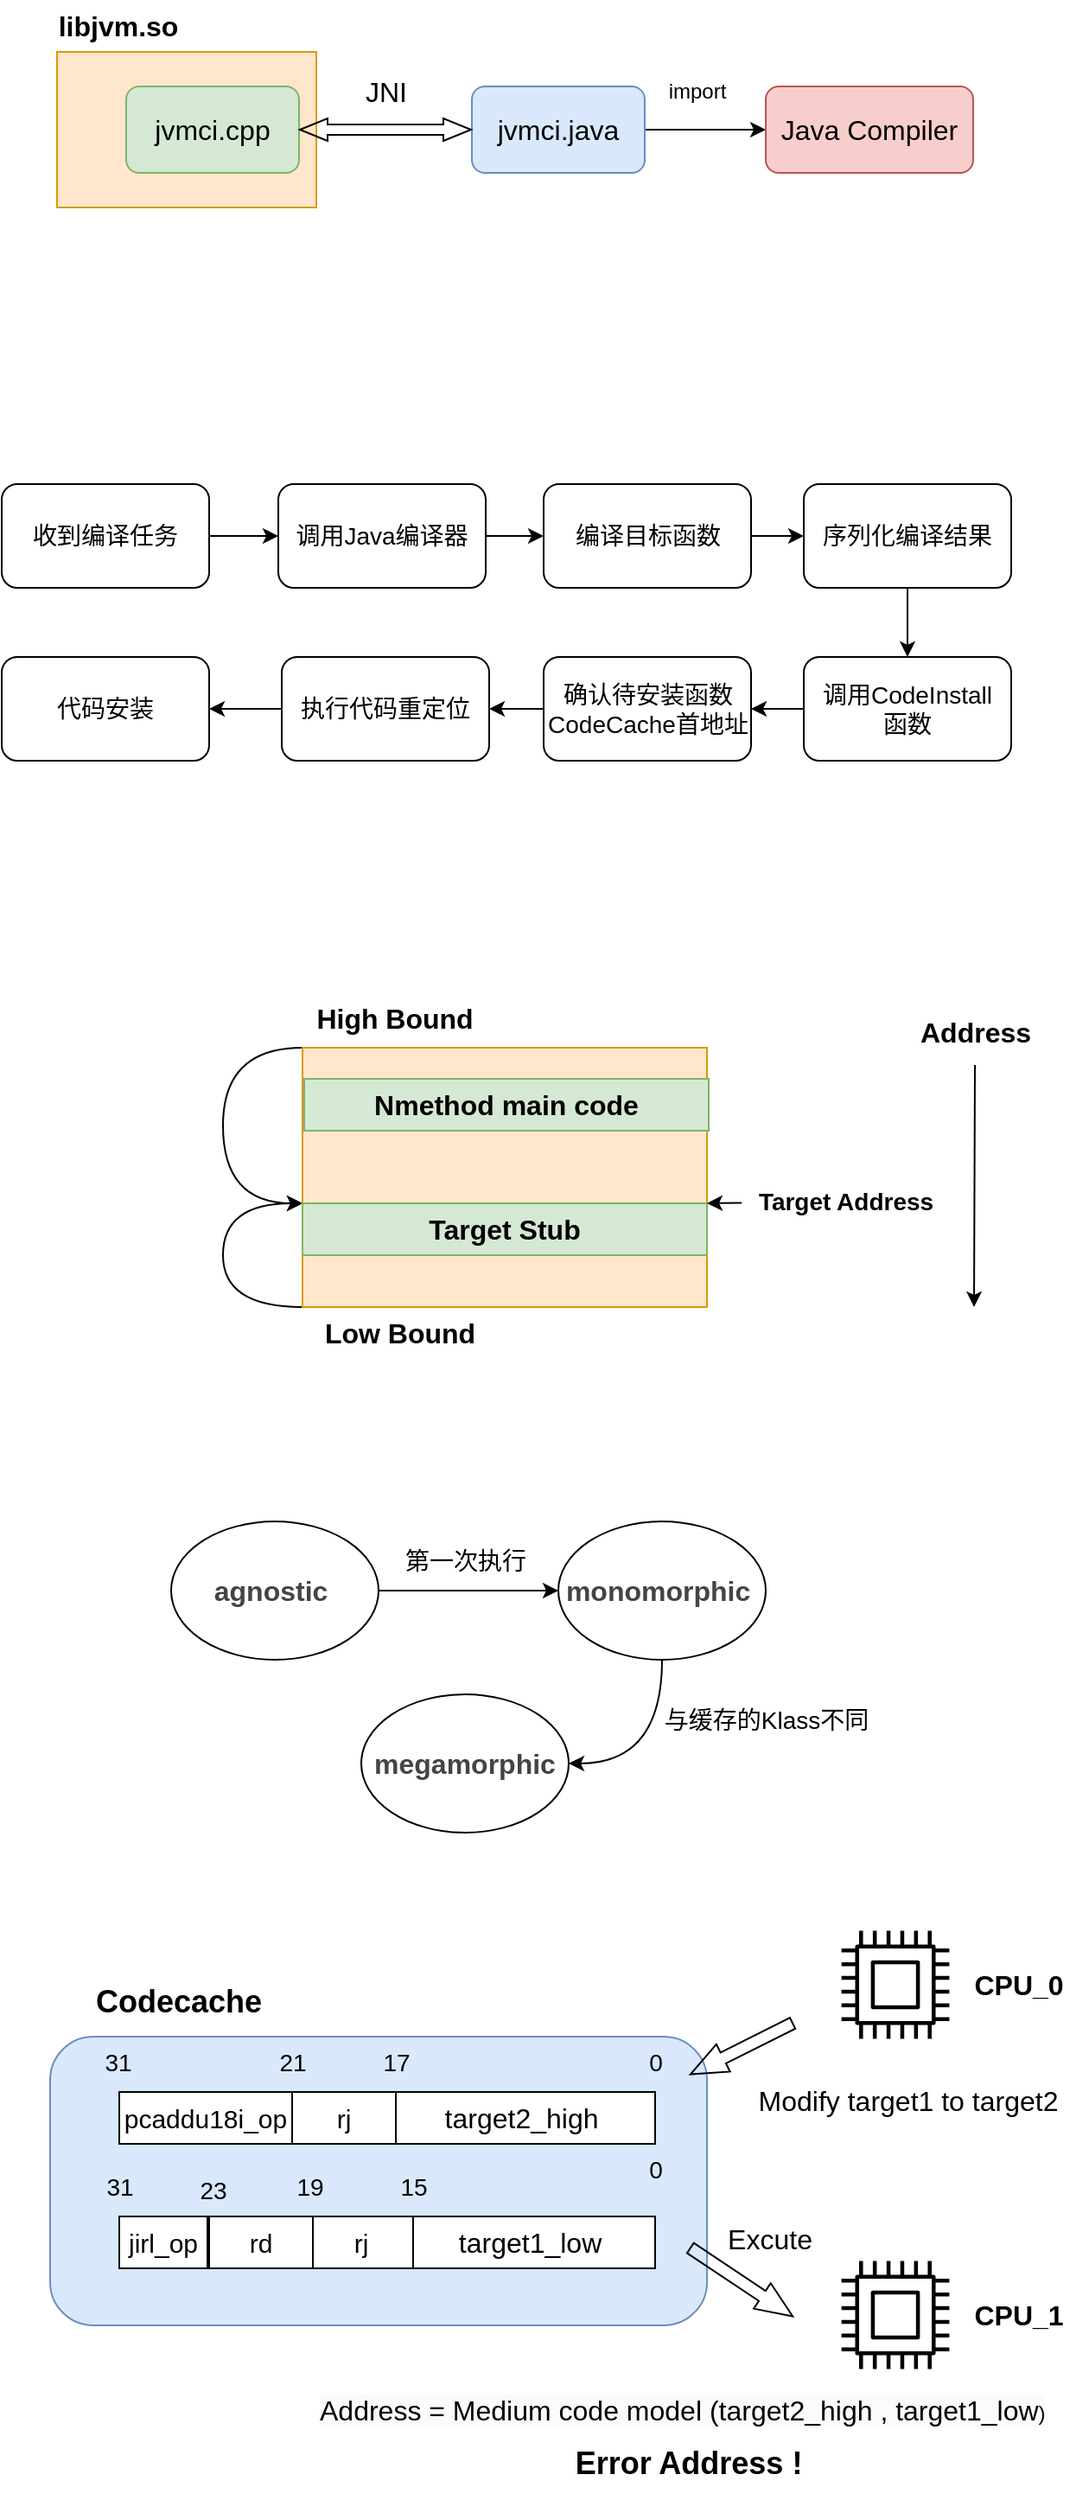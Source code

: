 <mxfile version="26.0.14">
  <diagram name="Page-1" id="_G9lPoWxat7-0CAS5zM7">
    <mxGraphModel dx="1426" dy="755" grid="1" gridSize="10" guides="1" tooltips="1" connect="1" arrows="1" fold="1" page="1" pageScale="1" pageWidth="827" pageHeight="1169" math="0" shadow="0">
      <root>
        <mxCell id="0" />
        <mxCell id="1" parent="0" />
        <mxCell id="DcEaz69MHofRmSCZgxlT-24" value="" style="rounded=1;whiteSpace=wrap;html=1;fillColor=#dae8fc;strokeColor=#6c8ebf;" parent="1" vertex="1">
          <mxGeometry x="150" y="1238" width="380" height="167" as="geometry" />
        </mxCell>
        <mxCell id="5aYX-zWdXWkOe-InYHZb-1" value="" style="rounded=0;whiteSpace=wrap;html=1;fillColor=#ffe6cc;strokeColor=#d79b00;" parent="1" vertex="1">
          <mxGeometry x="154" y="90" width="150" height="90" as="geometry" />
        </mxCell>
        <mxCell id="5aYX-zWdXWkOe-InYHZb-2" value="&lt;font style=&quot;font-size: 16px;&quot;&gt;&lt;b&gt;libjvm.so&lt;/b&gt;&lt;/font&gt;" style="text;html=1;align=center;verticalAlign=middle;resizable=0;points=[];autosize=1;strokeColor=none;fillColor=none;" parent="1" vertex="1">
          <mxGeometry x="144" y="60" width="90" height="30" as="geometry" />
        </mxCell>
        <mxCell id="5aYX-zWdXWkOe-InYHZb-3" value="&lt;font style=&quot;font-size: 16px;&quot;&gt;jvmci.cpp&lt;/font&gt;" style="rounded=1;whiteSpace=wrap;html=1;fillColor=#d5e8d4;strokeColor=#82b366;" parent="1" vertex="1">
          <mxGeometry x="194" y="110" width="100" height="50" as="geometry" />
        </mxCell>
        <mxCell id="5aYX-zWdXWkOe-InYHZb-10" style="edgeStyle=orthogonalEdgeStyle;rounded=0;orthogonalLoop=1;jettySize=auto;html=1;exitX=1;exitY=0.5;exitDx=0;exitDy=0;entryX=0;entryY=0.5;entryDx=0;entryDy=0;" parent="1" source="5aYX-zWdXWkOe-InYHZb-6" target="5aYX-zWdXWkOe-InYHZb-7" edge="1">
          <mxGeometry relative="1" as="geometry" />
        </mxCell>
        <mxCell id="5aYX-zWdXWkOe-InYHZb-6" value="&lt;font style=&quot;font-size: 16px;&quot;&gt;jvmci.java&lt;/font&gt;" style="rounded=1;whiteSpace=wrap;html=1;fillColor=#dae8fc;strokeColor=#6c8ebf;" parent="1" vertex="1">
          <mxGeometry x="394" y="110" width="100" height="50" as="geometry" />
        </mxCell>
        <mxCell id="5aYX-zWdXWkOe-InYHZb-7" value="&lt;font style=&quot;font-size: 16px;&quot;&gt;Java Compiler&lt;/font&gt;" style="rounded=1;whiteSpace=wrap;html=1;fillColor=#f8cecc;strokeColor=#b85450;" parent="1" vertex="1">
          <mxGeometry x="564" y="110" width="120" height="50" as="geometry" />
        </mxCell>
        <mxCell id="5aYX-zWdXWkOe-InYHZb-8" value="" style="shape=flexArrow;endArrow=classic;startArrow=classic;html=1;rounded=0;exitX=1;exitY=0.5;exitDx=0;exitDy=0;entryX=0;entryY=0.5;entryDx=0;entryDy=0;endWidth=6;endSize=5;startWidth=6;startSize=5;strokeWidth=1;fontSize=2;spacing=0;width=6;" parent="1" source="5aYX-zWdXWkOe-InYHZb-3" target="5aYX-zWdXWkOe-InYHZb-6" edge="1">
          <mxGeometry width="100" height="100" relative="1" as="geometry">
            <mxPoint x="284" y="290" as="sourcePoint" />
            <mxPoint x="384" y="190" as="targetPoint" />
          </mxGeometry>
        </mxCell>
        <mxCell id="5aYX-zWdXWkOe-InYHZb-9" value="&lt;font style=&quot;font-size: 16px;&quot;&gt;JNI&lt;/font&gt;" style="text;html=1;align=center;verticalAlign=middle;resizable=0;points=[];autosize=1;strokeColor=none;fillColor=none;" parent="1" vertex="1">
          <mxGeometry x="319" y="98" width="50" height="30" as="geometry" />
        </mxCell>
        <mxCell id="5aYX-zWdXWkOe-InYHZb-11" value="import" style="text;html=1;align=center;verticalAlign=middle;resizable=0;points=[];autosize=1;strokeColor=none;fillColor=none;" parent="1" vertex="1">
          <mxGeometry x="494" y="98" width="60" height="30" as="geometry" />
        </mxCell>
        <mxCell id="ss0mkdK4vPv9JDS9_-59-14" style="edgeStyle=orthogonalEdgeStyle;rounded=0;orthogonalLoop=1;jettySize=auto;html=1;exitX=1;exitY=0.5;exitDx=0;exitDy=0;entryX=0;entryY=0.5;entryDx=0;entryDy=0;" parent="1" source="ss0mkdK4vPv9JDS9_-59-5" target="ss0mkdK4vPv9JDS9_-59-6" edge="1">
          <mxGeometry relative="1" as="geometry" />
        </mxCell>
        <mxCell id="ss0mkdK4vPv9JDS9_-59-5" value="&lt;font style=&quot;font-size: 14px;&quot;&gt;收到编译任务&lt;/font&gt;" style="rounded=1;whiteSpace=wrap;html=1;" parent="1" vertex="1">
          <mxGeometry x="122" y="340" width="120" height="60" as="geometry" />
        </mxCell>
        <mxCell id="ss0mkdK4vPv9JDS9_-59-15" style="edgeStyle=orthogonalEdgeStyle;rounded=0;orthogonalLoop=1;jettySize=auto;html=1;exitX=1;exitY=0.5;exitDx=0;exitDy=0;entryX=0;entryY=0.5;entryDx=0;entryDy=0;" parent="1" source="ss0mkdK4vPv9JDS9_-59-6" target="ss0mkdK4vPv9JDS9_-59-12" edge="1">
          <mxGeometry relative="1" as="geometry" />
        </mxCell>
        <mxCell id="ss0mkdK4vPv9JDS9_-59-6" value="&lt;font style=&quot;font-size: 14px;&quot;&gt;调用Java编译器&lt;/font&gt;" style="rounded=1;whiteSpace=wrap;html=1;" parent="1" vertex="1">
          <mxGeometry x="282" y="340" width="120" height="60" as="geometry" />
        </mxCell>
        <mxCell id="ss0mkdK4vPv9JDS9_-59-21" style="edgeStyle=orthogonalEdgeStyle;rounded=0;orthogonalLoop=1;jettySize=auto;html=1;exitX=0.5;exitY=1;exitDx=0;exitDy=0;entryX=0.5;entryY=0;entryDx=0;entryDy=0;" parent="1" source="ss0mkdK4vPv9JDS9_-59-7" target="ss0mkdK4vPv9JDS9_-59-20" edge="1">
          <mxGeometry relative="1" as="geometry" />
        </mxCell>
        <mxCell id="ss0mkdK4vPv9JDS9_-59-7" value="&lt;span style=&quot;font-size: 14px;&quot;&gt;序列化编译结果&lt;/span&gt;" style="rounded=1;whiteSpace=wrap;html=1;" parent="1" vertex="1">
          <mxGeometry x="586" y="340" width="120" height="60" as="geometry" />
        </mxCell>
        <mxCell id="ss0mkdK4vPv9JDS9_-59-18" style="edgeStyle=orthogonalEdgeStyle;rounded=0;orthogonalLoop=1;jettySize=auto;html=1;exitX=0;exitY=0.5;exitDx=0;exitDy=0;entryX=1;entryY=0.5;entryDx=0;entryDy=0;" parent="1" source="ss0mkdK4vPv9JDS9_-59-8" target="ss0mkdK4vPv9JDS9_-59-9" edge="1">
          <mxGeometry relative="1" as="geometry" />
        </mxCell>
        <mxCell id="ss0mkdK4vPv9JDS9_-59-8" value="&lt;span style=&quot;font-size: 14px;&quot;&gt;确认待安装函数CodeCache首地址&lt;/span&gt;" style="rounded=1;whiteSpace=wrap;html=1;" parent="1" vertex="1">
          <mxGeometry x="435.5" y="440" width="120" height="60" as="geometry" />
        </mxCell>
        <mxCell id="ss0mkdK4vPv9JDS9_-59-19" style="edgeStyle=orthogonalEdgeStyle;rounded=0;orthogonalLoop=1;jettySize=auto;html=1;exitX=0;exitY=0.5;exitDx=0;exitDy=0;entryX=1;entryY=0.5;entryDx=0;entryDy=0;" parent="1" source="ss0mkdK4vPv9JDS9_-59-9" target="ss0mkdK4vPv9JDS9_-59-10" edge="1">
          <mxGeometry relative="1" as="geometry" />
        </mxCell>
        <mxCell id="ss0mkdK4vPv9JDS9_-59-9" value="&lt;span style=&quot;font-size: 14px;&quot;&gt;执行代码重定位&lt;/span&gt;" style="rounded=1;whiteSpace=wrap;html=1;" parent="1" vertex="1">
          <mxGeometry x="284" y="440" width="120" height="60" as="geometry" />
        </mxCell>
        <mxCell id="ss0mkdK4vPv9JDS9_-59-10" value="&lt;span style=&quot;font-size: 14px;&quot;&gt;代码安装&lt;/span&gt;" style="rounded=1;whiteSpace=wrap;html=1;" parent="1" vertex="1">
          <mxGeometry x="122" y="440" width="120" height="60" as="geometry" />
        </mxCell>
        <mxCell id="ss0mkdK4vPv9JDS9_-59-16" style="edgeStyle=orthogonalEdgeStyle;rounded=0;orthogonalLoop=1;jettySize=auto;html=1;exitX=1;exitY=0.5;exitDx=0;exitDy=0;entryX=0;entryY=0.5;entryDx=0;entryDy=0;" parent="1" source="ss0mkdK4vPv9JDS9_-59-12" target="ss0mkdK4vPv9JDS9_-59-7" edge="1">
          <mxGeometry relative="1" as="geometry" />
        </mxCell>
        <mxCell id="ss0mkdK4vPv9JDS9_-59-12" value="&lt;span style=&quot;font-size: 14px;&quot;&gt;编译目标函数&lt;/span&gt;" style="rounded=1;whiteSpace=wrap;html=1;" parent="1" vertex="1">
          <mxGeometry x="435.5" y="340" width="120" height="60" as="geometry" />
        </mxCell>
        <mxCell id="ss0mkdK4vPv9JDS9_-59-22" style="edgeStyle=orthogonalEdgeStyle;rounded=0;orthogonalLoop=1;jettySize=auto;html=1;exitX=0;exitY=0.5;exitDx=0;exitDy=0;entryX=1;entryY=0.5;entryDx=0;entryDy=0;" parent="1" source="ss0mkdK4vPv9JDS9_-59-20" target="ss0mkdK4vPv9JDS9_-59-8" edge="1">
          <mxGeometry relative="1" as="geometry" />
        </mxCell>
        <mxCell id="ss0mkdK4vPv9JDS9_-59-20" value="&lt;span style=&quot;font-size: 14px;&quot;&gt;调用CodeInstall&lt;/span&gt;&lt;div&gt;&lt;span style=&quot;font-size: 14px;&quot;&gt;函数&lt;/span&gt;&lt;/div&gt;" style="rounded=1;whiteSpace=wrap;html=1;" parent="1" vertex="1">
          <mxGeometry x="586" y="440" width="120" height="60" as="geometry" />
        </mxCell>
        <mxCell id="k0R7uRQIOEUwSTuezCch-11" style="edgeStyle=orthogonalEdgeStyle;rounded=0;orthogonalLoop=1;jettySize=auto;html=1;exitX=0;exitY=0;exitDx=0;exitDy=0;entryX=0;entryY=0;entryDx=0;entryDy=0;curved=1;" parent="1" source="k0R7uRQIOEUwSTuezCch-1" target="k0R7uRQIOEUwSTuezCch-2" edge="1">
          <mxGeometry relative="1" as="geometry">
            <Array as="points">
              <mxPoint x="250" y="666" />
              <mxPoint x="250" y="756" />
            </Array>
          </mxGeometry>
        </mxCell>
        <mxCell id="k0R7uRQIOEUwSTuezCch-12" style="edgeStyle=orthogonalEdgeStyle;rounded=0;orthogonalLoop=1;jettySize=auto;html=1;exitX=0;exitY=1;exitDx=0;exitDy=0;entryX=0;entryY=0;entryDx=0;entryDy=0;curved=1;" parent="1" source="k0R7uRQIOEUwSTuezCch-1" target="k0R7uRQIOEUwSTuezCch-2" edge="1">
          <mxGeometry relative="1" as="geometry">
            <Array as="points">
              <mxPoint x="250" y="816" />
              <mxPoint x="250" y="756" />
            </Array>
          </mxGeometry>
        </mxCell>
        <mxCell id="k0R7uRQIOEUwSTuezCch-1" value="" style="rounded=0;whiteSpace=wrap;html=1;fillColor=#ffe6cc;strokeColor=#d79b00;" parent="1" vertex="1">
          <mxGeometry x="296" y="666" width="234" height="150" as="geometry" />
        </mxCell>
        <mxCell id="k0R7uRQIOEUwSTuezCch-2" value="&lt;font style=&quot;font-size: 16px;&quot;&gt;&lt;b&gt;Target Stub&lt;/b&gt;&lt;/font&gt;" style="rounded=0;whiteSpace=wrap;html=1;fillColor=#d5e8d4;strokeColor=#82b366;" parent="1" vertex="1">
          <mxGeometry x="296" y="756" width="234" height="30" as="geometry" />
        </mxCell>
        <mxCell id="k0R7uRQIOEUwSTuezCch-3" value="" style="endArrow=classic;html=1;rounded=0;" parent="1" edge="1">
          <mxGeometry width="50" height="50" relative="1" as="geometry">
            <mxPoint x="685" y="676" as="sourcePoint" />
            <mxPoint x="684.5" y="816" as="targetPoint" />
          </mxGeometry>
        </mxCell>
        <mxCell id="k0R7uRQIOEUwSTuezCch-4" value="&lt;font style=&quot;font-size: 16px;&quot;&gt;&lt;b style=&quot;&quot;&gt;High Bound&lt;/b&gt;&lt;/font&gt;" style="text;html=1;align=center;verticalAlign=middle;resizable=0;points=[];autosize=1;strokeColor=none;fillColor=none;" parent="1" vertex="1">
          <mxGeometry x="294" y="634" width="110" height="30" as="geometry" />
        </mxCell>
        <mxCell id="k0R7uRQIOEUwSTuezCch-5" value="&lt;font style=&quot;font-size: 16px;&quot;&gt;&lt;b&gt;Low Bound&lt;/b&gt;&lt;/font&gt;" style="text;html=1;align=center;verticalAlign=middle;resizable=0;points=[];autosize=1;strokeColor=none;fillColor=none;" parent="1" vertex="1">
          <mxGeometry x="297" y="816" width="110" height="30" as="geometry" />
        </mxCell>
        <mxCell id="k0R7uRQIOEUwSTuezCch-6" value="&lt;font style=&quot;font-size: 16px;&quot;&gt;&lt;b&gt;Address&lt;/b&gt;&lt;/font&gt;" style="text;html=1;align=center;verticalAlign=middle;resizable=0;points=[];autosize=1;strokeColor=none;fillColor=none;" parent="1" vertex="1">
          <mxGeometry x="640" y="642" width="90" height="30" as="geometry" />
        </mxCell>
        <mxCell id="k0R7uRQIOEUwSTuezCch-8" value="&lt;font style=&quot;font-size: 14px;&quot;&gt;&lt;b style=&quot;&quot;&gt;Target Address&lt;/b&gt;&lt;/font&gt;" style="text;html=1;align=center;verticalAlign=middle;resizable=0;points=[];autosize=1;strokeColor=none;fillColor=none;" parent="1" vertex="1">
          <mxGeometry x="550" y="740" width="120" height="30" as="geometry" />
        </mxCell>
        <mxCell id="k0R7uRQIOEUwSTuezCch-10" value="&lt;font style=&quot;font-size: 16px;&quot;&gt;&lt;b&gt;Nmethod main code&lt;/b&gt;&lt;/font&gt;" style="rounded=0;whiteSpace=wrap;html=1;fillColor=#d5e8d4;strokeColor=#82b366;" parent="1" vertex="1">
          <mxGeometry x="297" y="684" width="234" height="30" as="geometry" />
        </mxCell>
        <mxCell id="D3TUB0qx2sC-njxSu2DC-2" value="" style="endArrow=classic;html=1;rounded=0;entryX=1;entryY=0;entryDx=0;entryDy=0;" parent="1" source="k0R7uRQIOEUwSTuezCch-8" target="k0R7uRQIOEUwSTuezCch-2" edge="1">
          <mxGeometry width="50" height="50" relative="1" as="geometry">
            <mxPoint x="560" y="850" as="sourcePoint" />
            <mxPoint x="610" y="800" as="targetPoint" />
          </mxGeometry>
        </mxCell>
        <mxCell id="DcEaz69MHofRmSCZgxlT-4" style="edgeStyle=orthogonalEdgeStyle;rounded=0;orthogonalLoop=1;jettySize=auto;html=1;exitX=1;exitY=0.5;exitDx=0;exitDy=0;entryX=0;entryY=0.5;entryDx=0;entryDy=0;" parent="1" source="DcEaz69MHofRmSCZgxlT-1" target="DcEaz69MHofRmSCZgxlT-2" edge="1">
          <mxGeometry relative="1" as="geometry" />
        </mxCell>
        <mxCell id="DcEaz69MHofRmSCZgxlT-1" value="&lt;span style=&quot;color: rgb(68, 68, 68); font-family: &amp;quot;Bitstream Vera Sans&amp;quot;, &amp;quot;Luxi Sans&amp;quot;, Helvetica, Arial, san-serif; text-align: left; background-color: rgb(255, 255, 255);&quot;&gt;&lt;font style=&quot;font-size: 16px;&quot;&gt;&lt;b&gt;agnostic&amp;nbsp;&lt;/b&gt;&lt;/font&gt;&lt;/span&gt;" style="ellipse;whiteSpace=wrap;html=1;" parent="1" vertex="1">
          <mxGeometry x="220" y="940" width="120" height="80" as="geometry" />
        </mxCell>
        <mxCell id="DcEaz69MHofRmSCZgxlT-5" style="edgeStyle=orthogonalEdgeStyle;rounded=0;orthogonalLoop=1;jettySize=auto;html=1;exitX=0.5;exitY=1;exitDx=0;exitDy=0;entryX=1;entryY=0.5;entryDx=0;entryDy=0;curved=1;" parent="1" source="DcEaz69MHofRmSCZgxlT-2" target="DcEaz69MHofRmSCZgxlT-3" edge="1">
          <mxGeometry relative="1" as="geometry" />
        </mxCell>
        <mxCell id="DcEaz69MHofRmSCZgxlT-2" value="&lt;span style=&quot;color: rgb(68, 68, 68); font-family: &amp;quot;Bitstream Vera Sans&amp;quot;, &amp;quot;Luxi Sans&amp;quot;, Helvetica, Arial, san-serif; text-align: left; background-color: rgb(255, 255, 255);&quot;&gt;&lt;font style=&quot;font-size: 16px;&quot;&gt;&lt;b&gt;monomorphic&amp;nbsp;&lt;/b&gt;&lt;/font&gt;&lt;/span&gt;" style="ellipse;whiteSpace=wrap;html=1;" parent="1" vertex="1">
          <mxGeometry x="444" y="940" width="120" height="80" as="geometry" />
        </mxCell>
        <mxCell id="DcEaz69MHofRmSCZgxlT-3" value="&lt;span style=&quot;color: rgb(68, 68, 68); font-family: &amp;quot;Bitstream Vera Sans&amp;quot;, &amp;quot;Luxi Sans&amp;quot;, Helvetica, Arial, san-serif; text-align: left; background-color: rgb(255, 255, 255);&quot;&gt;&lt;font style=&quot;font-size: 16px;&quot;&gt;&lt;b&gt;megamorphic&lt;/b&gt;&lt;/font&gt;&lt;/span&gt;" style="ellipse;whiteSpace=wrap;html=1;" parent="1" vertex="1">
          <mxGeometry x="330" y="1040" width="120" height="80" as="geometry" />
        </mxCell>
        <mxCell id="DcEaz69MHofRmSCZgxlT-6" value="&lt;font style=&quot;font-size: 14px;&quot;&gt;第一次执行&lt;/font&gt;" style="text;html=1;align=center;verticalAlign=middle;resizable=0;points=[];autosize=1;strokeColor=none;fillColor=none;" parent="1" vertex="1">
          <mxGeometry x="345" y="948" width="90" height="30" as="geometry" />
        </mxCell>
        <mxCell id="DcEaz69MHofRmSCZgxlT-7" value="&lt;span style=&quot;font-size: 14px;&quot;&gt;与缓存的Klass不同&lt;/span&gt;" style="text;html=1;align=center;verticalAlign=middle;resizable=0;points=[];autosize=1;strokeColor=none;fillColor=none;" parent="1" vertex="1">
          <mxGeometry x="494" y="1040" width="140" height="30" as="geometry" />
        </mxCell>
        <mxCell id="DcEaz69MHofRmSCZgxlT-8" value="" style="sketch=0;points=[[0,0,0],[0.25,0,0],[0.5,0,0],[0.75,0,0],[1,0,0],[0,1,0],[0.25,1,0],[0.5,1,0],[0.75,1,0],[1,1,0],[0,0.25,0],[0,0.5,0],[0,0.75,0],[1,0.25,0],[1,0.5,0],[1,0.75,0]];outlineConnect=0;dashed=0;verticalLabelPosition=bottom;verticalAlign=top;align=center;html=1;fontSize=12;fontStyle=0;aspect=fixed;shape=mxgraph.aws4.resourceIcon;resIcon=mxgraph.aws4.compute;" parent="1" vertex="1">
          <mxGeometry x="600" y="1169" width="78" height="78" as="geometry" />
        </mxCell>
        <mxCell id="DcEaz69MHofRmSCZgxlT-10" value="&lt;pre style=&quot;font-family: var(--ds-font-family-code); overflow: auto; padding: calc(var(--ds-md-zoom)*8px)calc(var(--ds-md-zoom)*12px); text-wrap-mode: wrap; word-break: break-all; text-align: left; margin-top: 0px !important; margin-bottom: 0px !important;&quot;&gt;&lt;font style=&quot;font-size: 16px; color: rgb(0, 0, 0);&quot;&gt;target2_high &lt;/font&gt;&lt;/pre&gt;" style="rounded=0;whiteSpace=wrap;html=1;" parent="1" vertex="1">
          <mxGeometry x="350" y="1270" width="150" height="30" as="geometry" />
        </mxCell>
        <mxCell id="DcEaz69MHofRmSCZgxlT-11" value="" style="sketch=0;points=[[0,0,0],[0.25,0,0],[0.5,0,0],[0.75,0,0],[1,0,0],[0,1,0],[0.25,1,0],[0.5,1,0],[0.75,1,0],[1,1,0],[0,0.25,0],[0,0.5,0],[0,0.75,0],[1,0.25,0],[1,0.5,0],[1,0.75,0]];outlineConnect=0;dashed=0;verticalLabelPosition=bottom;verticalAlign=top;align=center;html=1;fontSize=12;fontStyle=0;aspect=fixed;shape=mxgraph.aws4.resourceIcon;resIcon=mxgraph.aws4.compute;" parent="1" vertex="1">
          <mxGeometry x="600" y="1360" width="78" height="78" as="geometry" />
        </mxCell>
        <mxCell id="DcEaz69MHofRmSCZgxlT-12" value="&lt;font style=&quot;font-size: 15px;&quot;&gt;pcaddu18i_op&lt;/font&gt;" style="rounded=0;whiteSpace=wrap;html=1;" parent="1" vertex="1">
          <mxGeometry x="190" y="1270" width="100" height="30" as="geometry" />
        </mxCell>
        <mxCell id="DcEaz69MHofRmSCZgxlT-13" value="0" style="text;html=1;align=center;verticalAlign=middle;resizable=0;points=[];autosize=1;strokeColor=none;fillColor=none;fontSize=14;" parent="1" vertex="1">
          <mxGeometry x="485" y="1238" width="30" height="30" as="geometry" />
        </mxCell>
        <mxCell id="DcEaz69MHofRmSCZgxlT-14" value="17" style="text;html=1;align=center;verticalAlign=middle;resizable=0;points=[];autosize=1;strokeColor=none;fillColor=none;fontSize=14;" parent="1" vertex="1">
          <mxGeometry x="330" y="1238" width="40" height="30" as="geometry" />
        </mxCell>
        <mxCell id="DcEaz69MHofRmSCZgxlT-15" value="&lt;font style=&quot;font-size: 14px;&quot;&gt;31&lt;/font&gt;" style="text;html=1;align=center;verticalAlign=middle;resizable=0;points=[];autosize=1;strokeColor=none;fillColor=none;" parent="1" vertex="1">
          <mxGeometry x="169" y="1238" width="40" height="30" as="geometry" />
        </mxCell>
        <mxCell id="DcEaz69MHofRmSCZgxlT-16" value="&lt;pre style=&quot;font-family: var(--ds-font-family-code); overflow: auto; padding: calc(var(--ds-md-zoom)*8px)calc(var(--ds-md-zoom)*12px); text-wrap-mode: wrap; word-break: break-all; text-align: left; margin-top: 0px !important; margin-bottom: 0px !important;&quot;&gt;&lt;font style=&quot;font-size: 16px; color: rgb(0, 0, 0);&quot;&gt;target1_low &lt;/font&gt;&lt;/pre&gt;" style="rounded=0;whiteSpace=wrap;html=1;" parent="1" vertex="1">
          <mxGeometry x="360" y="1342" width="140" height="30" as="geometry" />
        </mxCell>
        <mxCell id="DcEaz69MHofRmSCZgxlT-17" value="&lt;font style=&quot;font-size: 15px;&quot;&gt;jirl_op&lt;/font&gt;" style="rounded=0;whiteSpace=wrap;html=1;" parent="1" vertex="1">
          <mxGeometry x="190" y="1342" width="51" height="30" as="geometry" />
        </mxCell>
        <mxCell id="DcEaz69MHofRmSCZgxlT-18" value="0" style="text;html=1;align=center;verticalAlign=middle;resizable=0;points=[];autosize=1;strokeColor=none;fillColor=none;fontSize=14;" parent="1" vertex="1">
          <mxGeometry x="485" y="1300" width="30" height="30" as="geometry" />
        </mxCell>
        <mxCell id="DcEaz69MHofRmSCZgxlT-19" value="15" style="text;html=1;align=center;verticalAlign=middle;resizable=0;points=[];autosize=1;strokeColor=none;fillColor=none;fontSize=14;" parent="1" vertex="1">
          <mxGeometry x="340" y="1310" width="40" height="30" as="geometry" />
        </mxCell>
        <mxCell id="DcEaz69MHofRmSCZgxlT-20" value="&lt;font style=&quot;font-size: 14px;&quot;&gt;31&lt;/font&gt;" style="text;html=1;align=center;verticalAlign=middle;resizable=0;points=[];autosize=1;strokeColor=none;fillColor=none;" parent="1" vertex="1">
          <mxGeometry x="170" y="1310" width="40" height="30" as="geometry" />
        </mxCell>
        <mxCell id="DcEaz69MHofRmSCZgxlT-21" value="" style="shape=flexArrow;endArrow=classic;html=1;rounded=0;fontSize=9;width=7;endWidth=9.722;endSize=6.731;" parent="1" edge="1">
          <mxGeometry width="50" height="50" relative="1" as="geometry">
            <mxPoint x="580" y="1230" as="sourcePoint" />
            <mxPoint x="520" y="1260" as="targetPoint" />
          </mxGeometry>
        </mxCell>
        <mxCell id="DcEaz69MHofRmSCZgxlT-22" value="&lt;font style=&quot;font-size: 16px;&quot;&gt;Modify target1 to target2&lt;/font&gt;" style="text;html=1;align=center;verticalAlign=middle;resizable=0;points=[];autosize=1;strokeColor=none;fillColor=none;" parent="1" vertex="1">
          <mxGeometry x="546" y="1260" width="200" height="30" as="geometry" />
        </mxCell>
        <mxCell id="DcEaz69MHofRmSCZgxlT-23" value="" style="shape=flexArrow;endArrow=classic;html=1;rounded=0;fontSize=9;width=7;endWidth=9.722;endSize=6.731;" parent="1" edge="1">
          <mxGeometry width="50" height="50" relative="1" as="geometry">
            <mxPoint x="520" y="1360" as="sourcePoint" />
            <mxPoint x="580" y="1400" as="targetPoint" />
          </mxGeometry>
        </mxCell>
        <mxCell id="DcEaz69MHofRmSCZgxlT-25" value="&lt;font style=&quot;font-size: 18px;&quot;&gt;&lt;b&gt;Codecache&lt;/b&gt;&lt;/font&gt;" style="text;html=1;align=center;verticalAlign=middle;resizable=0;points=[];autosize=1;strokeColor=none;fillColor=none;" parent="1" vertex="1">
          <mxGeometry x="164" y="1198" width="120" height="40" as="geometry" />
        </mxCell>
        <mxCell id="DcEaz69MHofRmSCZgxlT-26" value="&lt;font style=&quot;font-size: 16px;&quot;&gt;Excute&lt;/font&gt;" style="text;html=1;align=center;verticalAlign=middle;resizable=0;points=[];autosize=1;strokeColor=none;fillColor=none;" parent="1" vertex="1">
          <mxGeometry x="531" y="1340" width="70" height="30" as="geometry" />
        </mxCell>
        <mxCell id="DcEaz69MHofRmSCZgxlT-27" value="&lt;font style=&quot;font-size: 15px;&quot;&gt;rj&lt;/font&gt;" style="rounded=0;whiteSpace=wrap;html=1;" parent="1" vertex="1">
          <mxGeometry x="290" y="1270" width="60" height="30" as="geometry" />
        </mxCell>
        <mxCell id="DcEaz69MHofRmSCZgxlT-28" value="21" style="text;html=1;align=center;verticalAlign=middle;resizable=0;points=[];autosize=1;strokeColor=none;fillColor=none;fontSize=14;" parent="1" vertex="1">
          <mxGeometry x="270" y="1238" width="40" height="30" as="geometry" />
        </mxCell>
        <mxCell id="DcEaz69MHofRmSCZgxlT-29" value="&lt;font style=&quot;font-size: 15px;&quot;&gt;rj&lt;/font&gt;" style="rounded=0;whiteSpace=wrap;html=1;" parent="1" vertex="1">
          <mxGeometry x="300" y="1342" width="60" height="30" as="geometry" />
        </mxCell>
        <mxCell id="DcEaz69MHofRmSCZgxlT-30" value="&lt;font style=&quot;font-size: 15px;&quot;&gt;rd&lt;/font&gt;" style="rounded=0;whiteSpace=wrap;html=1;" parent="1" vertex="1">
          <mxGeometry x="242" y="1342" width="60" height="30" as="geometry" />
        </mxCell>
        <mxCell id="DcEaz69MHofRmSCZgxlT-31" value="19" style="text;html=1;align=center;verticalAlign=middle;resizable=0;points=[];autosize=1;strokeColor=none;fillColor=none;fontSize=14;" parent="1" vertex="1">
          <mxGeometry x="280" y="1310" width="40" height="30" as="geometry" />
        </mxCell>
        <mxCell id="DcEaz69MHofRmSCZgxlT-32" value="23" style="text;html=1;align=center;verticalAlign=middle;resizable=0;points=[];autosize=1;strokeColor=none;fillColor=none;fontSize=14;" parent="1" vertex="1">
          <mxGeometry x="224" y="1312" width="40" height="30" as="geometry" />
        </mxCell>
        <mxCell id="DcEaz69MHofRmSCZgxlT-34" value="&lt;font style=&quot;font-size: 18px;&quot;&gt;&lt;b style=&quot;&quot;&gt;Error Address !&lt;/b&gt;&lt;/font&gt;" style="text;html=1;align=center;verticalAlign=middle;resizable=0;points=[];autosize=1;strokeColor=none;fillColor=none;" parent="1" vertex="1">
          <mxGeometry x="444" y="1465" width="150" height="40" as="geometry" />
        </mxCell>
        <mxCell id="DcEaz69MHofRmSCZgxlT-37" value="&lt;pre style=&quot;forced-color-adjust: none; color: rgb(0, 0, 0); font-style: normal; font-variant-ligatures: normal; font-variant-caps: normal; font-weight: 400; letter-spacing: normal; orphans: 2; text-indent: 0px; text-transform: none; widows: 2; word-spacing: 0px; -webkit-text-stroke-width: 0px; background-color: rgb(251, 251, 251); text-decoration-thickness: initial; text-decoration-style: initial; text-decoration-color: initial; font-family: var(--ds-font-family-code); overflow: auto; padding: calc(var(--ds-md-zoom)*8px)calc(var(--ds-md-zoom)*12px); text-wrap-mode: wrap; word-break: break-all; text-align: left; margin-top: 0px !important; margin-bottom: 0px !important;&quot;&gt;&lt;font style=&quot;font-size: 16px; forced-color-adjust: none; color: rgb(0, 0, 0);&quot;&gt;Address = Medium code model (&lt;/font&gt;&lt;font style=&quot;color: rgb(0, 0, 0); font-family: var(--ds-font-family-code); white-space-collapse: collapse; font-size: 16px;&quot;&gt;target2_high ,&amp;nbsp;&lt;/font&gt;&lt;font style=&quot;color: light-dark(rgb(0, 0, 0), rgb(237, 237, 237)); font-family: var(--ds-font-family-code); white-space-collapse: collapse; font-size: 16px;&quot;&gt;target1_low&lt;/font&gt;)&lt;/pre&gt;" style="text;whiteSpace=wrap;html=1;" parent="1" vertex="1">
          <mxGeometry x="304" y="1438" width="430" height="40" as="geometry" />
        </mxCell>
        <mxCell id="oOgWxi9mNELLYddjoCA1-1" value="&lt;font style=&quot;font-size: 16px;&quot;&gt;&lt;b&gt;CPU_0&lt;/b&gt;&lt;/font&gt;" style="text;html=1;align=center;verticalAlign=middle;resizable=0;points=[];autosize=1;strokeColor=none;fillColor=none;" vertex="1" parent="1">
          <mxGeometry x="670" y="1193" width="80" height="30" as="geometry" />
        </mxCell>
        <mxCell id="oOgWxi9mNELLYddjoCA1-2" value="&lt;font style=&quot;font-size: 16px;&quot;&gt;&lt;b&gt;CPU_1&lt;/b&gt;&lt;/font&gt;" style="text;html=1;align=center;verticalAlign=middle;resizable=0;points=[];autosize=1;strokeColor=none;fillColor=none;" vertex="1" parent="1">
          <mxGeometry x="670" y="1384" width="80" height="30" as="geometry" />
        </mxCell>
      </root>
    </mxGraphModel>
  </diagram>
</mxfile>
